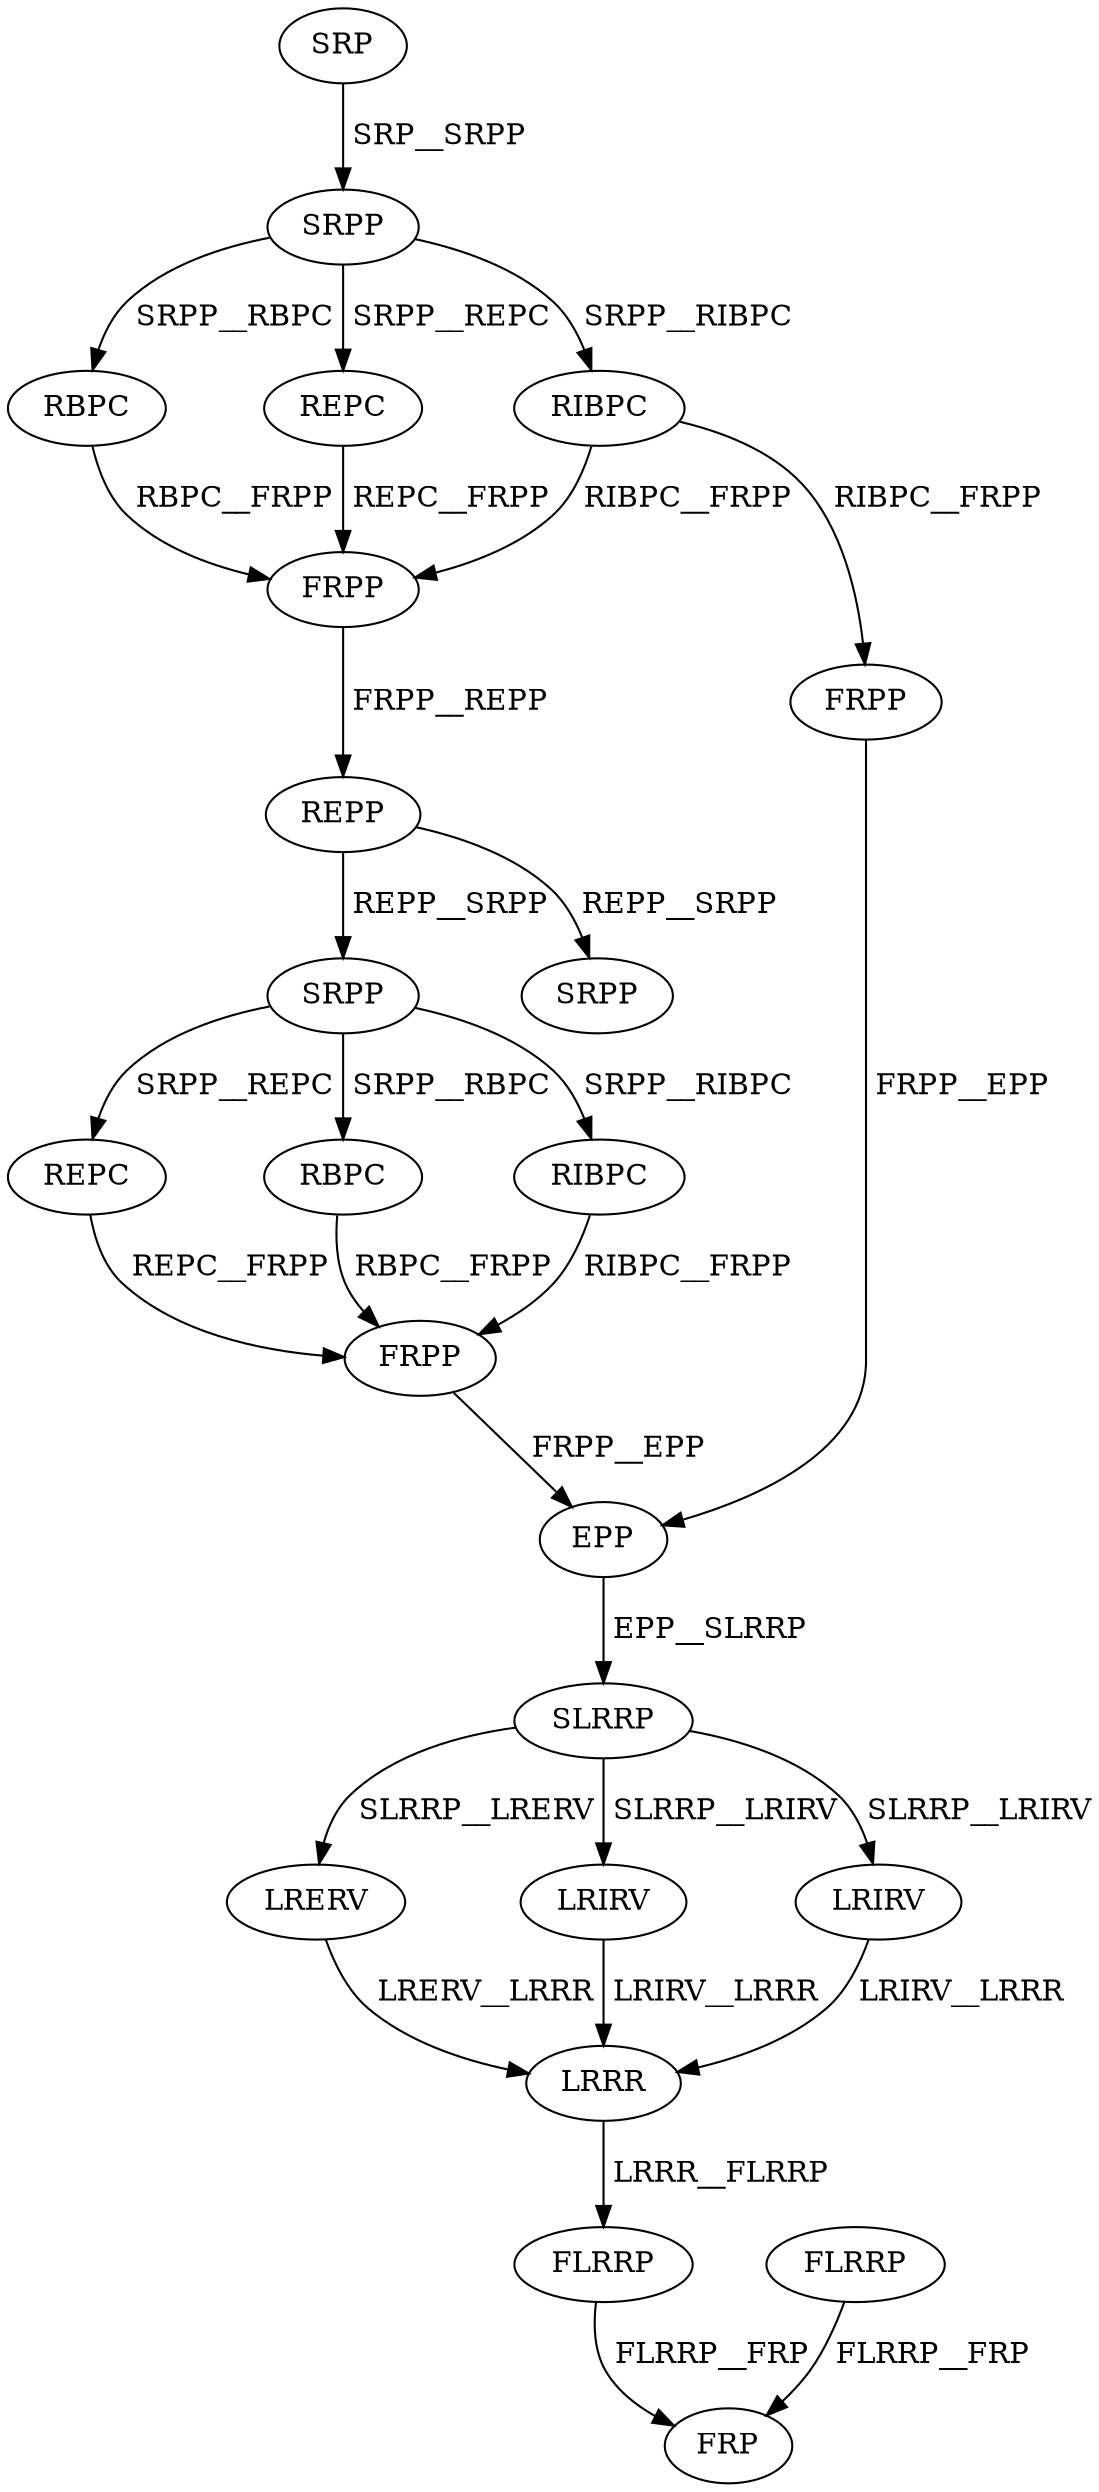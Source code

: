 digraph G { 
1 [label="SRP",color=black,fontcolor=black];
2 [label="SRPP",color=black,fontcolor=black];
3 [label="RBPC",color=black,fontcolor=black];
4 [label="REPC",color=black,fontcolor=black];
5 [label="RIBPC",color=black,fontcolor=black];
6 [label="FRPP",color=black,fontcolor=black];
7 [label="REPP",color=black,fontcolor=black];
8 [label="SRPP",color=black,fontcolor=black];
9 [label="FRPP",color=black,fontcolor=black];
10 [label="REPC",color=black,fontcolor=black];
11 [label="RBPC",color=black,fontcolor=black];
12 [label="RIBPC",color=black,fontcolor=black];
13 [label="FRPP",color=black,fontcolor=black];
14 [label="SRPP",color=black,fontcolor=black];
15 [label="EPP",color=black,fontcolor=black];
16 [label="SLRRP",color=black,fontcolor=black];
17 [label="LRERV",color=black,fontcolor=black];
18 [label="LRIRV",color=black,fontcolor=black];
19 [label="LRIRV",color=black,fontcolor=black];
20 [label="FLRRP",color=black,fontcolor=black];
21 [label="LRRR",color=black,fontcolor=black];
22 [label="FLRRP",color=black,fontcolor=black];
23 [label="FRP",color=black,fontcolor=black];
1->2[label=" SRP__SRPP",color=black,fontcolor=black];
2->3[label=" SRPP__RBPC",color=black,fontcolor=black];
2->4[label=" SRPP__REPC",color=black,fontcolor=black];
2->5[label=" SRPP__RIBPC",color=black,fontcolor=black];
3->6[label=" RBPC__FRPP",color=black,fontcolor=black];
4->6[label=" REPC__FRPP",color=black,fontcolor=black];
5->6[label=" RIBPC__FRPP",color=black,fontcolor=black];
5->9[label=" RIBPC__FRPP",color=black,fontcolor=black];
6->7[label=" FRPP__REPP",color=black,fontcolor=black];
7->8[label=" REPP__SRPP",color=black,fontcolor=black];
7->14[label=" REPP__SRPP",color=black,fontcolor=black];
8->10[label=" SRPP__REPC",color=black,fontcolor=black];
8->11[label=" SRPP__RBPC",color=black,fontcolor=black];
8->12[label=" SRPP__RIBPC",color=black,fontcolor=black];
9->15[label=" FRPP__EPP",color=black,fontcolor=black];
10->13[label=" REPC__FRPP",color=black,fontcolor=black];
11->13[label=" RBPC__FRPP",color=black,fontcolor=black];
12->13[label=" RIBPC__FRPP",color=black,fontcolor=black];
13->15[label=" FRPP__EPP",color=black,fontcolor=black];
15->16[label=" EPP__SLRRP",color=black,fontcolor=black];
16->17[label=" SLRRP__LRERV",color=black,fontcolor=black];
16->18[label=" SLRRP__LRIRV",color=black,fontcolor=black];
16->19[label=" SLRRP__LRIRV",color=black,fontcolor=black];
17->21[label=" LRERV__LRRR",color=black,fontcolor=black];
18->21[label=" LRIRV__LRRR",color=black,fontcolor=black];
19->21[label=" LRIRV__LRRR",color=black,fontcolor=black];
20->23[label=" FLRRP__FRP",color=black,fontcolor=black];
21->22[label=" LRRR__FLRRP",color=black,fontcolor=black];
22->23[label=" FLRRP__FRP",color=black,fontcolor=black];
}
